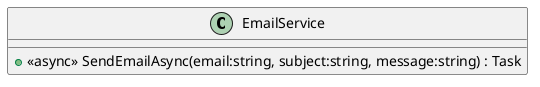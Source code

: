 @startuml
class EmailService {
    + <<async>> SendEmailAsync(email:string, subject:string, message:string) : Task
}
@enduml
